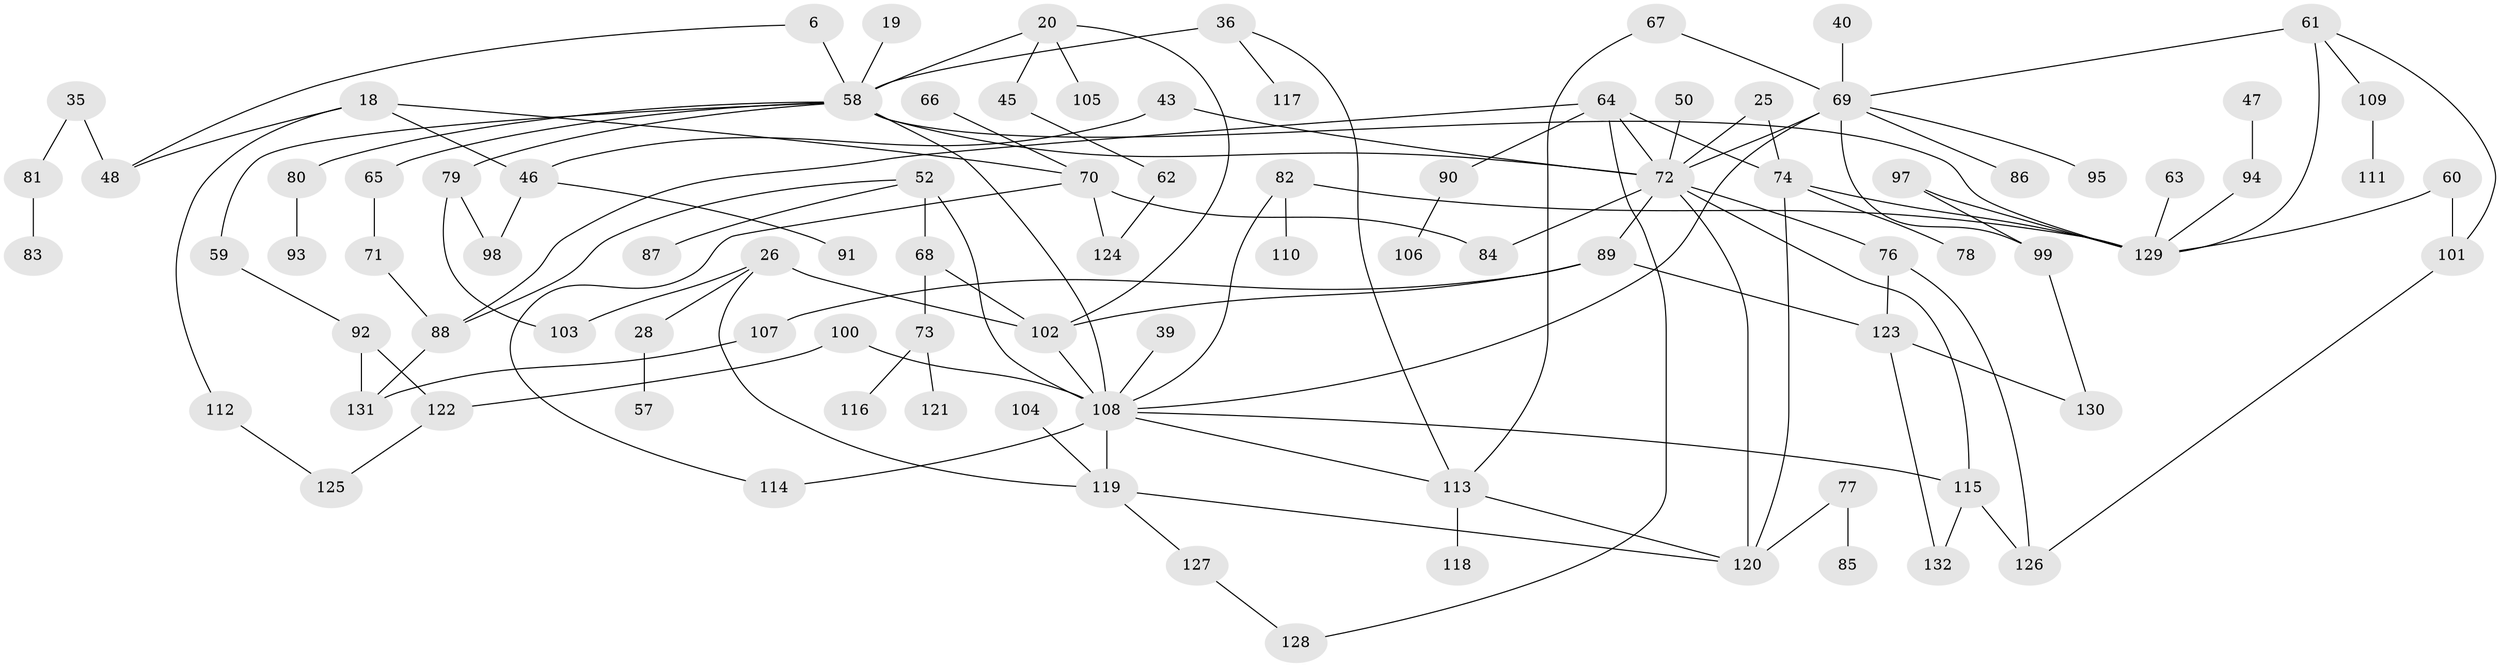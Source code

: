 // original degree distribution, {5: 0.07575757575757576, 10: 0.007575757575757576, 7: 0.015151515151515152, 8: 0.007575757575757576, 4: 0.13636363636363635, 6: 0.022727272727272728, 3: 0.19696969696969696, 1: 0.24242424242424243, 2: 0.29545454545454547}
// Generated by graph-tools (version 1.1) at 2025/45/03/04/25 21:45:52]
// undirected, 92 vertices, 126 edges
graph export_dot {
graph [start="1"]
  node [color=gray90,style=filled];
  6;
  18;
  19;
  20;
  25;
  26;
  28;
  35;
  36 [super="+34"];
  39;
  40;
  43;
  45;
  46;
  47;
  48 [super="+13"];
  50;
  52 [super="+41"];
  57;
  58 [super="+9"];
  59;
  60;
  61 [super="+37+55"];
  62;
  63;
  64 [super="+22+38"];
  65;
  66;
  67;
  68;
  69 [super="+7"];
  70 [super="+44"];
  71;
  72 [super="+4+17"];
  73;
  74 [super="+42"];
  76;
  77;
  78;
  79;
  80;
  81;
  82;
  83;
  84 [super="+23"];
  85;
  86;
  87;
  88;
  89 [super="+51+49+54"];
  90;
  91;
  92;
  93;
  94 [super="+27"];
  95;
  97 [super="+75"];
  98;
  99;
  100;
  101;
  102 [super="+31"];
  103;
  104;
  105;
  106;
  107;
  108 [super="+29+30+56"];
  109;
  110;
  111;
  112;
  113 [super="+14"];
  114;
  115;
  116;
  117;
  118;
  119 [super="+24"];
  120 [super="+33+53+96"];
  121;
  122;
  123;
  124;
  125;
  126;
  127;
  128;
  129 [super="+10+11"];
  130;
  131;
  132;
  6 -- 48 [weight=2];
  6 -- 58 [weight=3];
  18 -- 46;
  18 -- 112;
  18 -- 48;
  18 -- 70;
  19 -- 58;
  20 -- 45;
  20 -- 105;
  20 -- 58;
  20 -- 102;
  25 -- 74;
  25 -- 72;
  26 -- 28;
  26 -- 102;
  26 -- 103;
  26 -- 119;
  28 -- 57;
  35 -- 81;
  35 -- 48;
  36 -- 58 [weight=2];
  36 -- 117;
  36 -- 113;
  39 -- 108;
  40 -- 69;
  43 -- 46;
  43 -- 72;
  45 -- 62;
  46 -- 91;
  46 -- 98;
  47 -- 94;
  50 -- 72;
  52 -- 88;
  52 -- 68;
  52 -- 87;
  52 -- 108 [weight=2];
  58 -- 79;
  58 -- 65;
  58 -- 80;
  58 -- 59;
  58 -- 72 [weight=2];
  58 -- 129;
  58 -- 108 [weight=3];
  59 -- 92;
  60 -- 101;
  60 -- 129;
  61 -- 109;
  61 -- 129 [weight=2];
  61 -- 101;
  61 -- 69;
  62 -- 124;
  63 -- 129;
  64 -- 88;
  64 -- 128;
  64 -- 72;
  64 -- 74;
  64 -- 90;
  65 -- 71;
  66 -- 70;
  67 -- 69;
  67 -- 113;
  68 -- 73;
  68 -- 102;
  69 -- 86;
  69 -- 99;
  69 -- 95;
  69 -- 72;
  69 -- 108;
  70 -- 84;
  70 -- 114;
  70 -- 124;
  71 -- 88;
  72 -- 76;
  72 -- 115;
  72 -- 84;
  72 -- 120 [weight=2];
  72 -- 89;
  73 -- 116;
  73 -- 121;
  74 -- 78 [weight=2];
  74 -- 129;
  74 -- 120;
  76 -- 123;
  76 -- 126;
  77 -- 85;
  77 -- 120;
  79 -- 103;
  79 -- 98;
  80 -- 93;
  81 -- 83;
  82 -- 110;
  82 -- 129;
  82 -- 108 [weight=2];
  88 -- 131;
  89 -- 123;
  89 -- 102;
  89 -- 107;
  90 -- 106;
  92 -- 122;
  92 -- 131;
  94 -- 129;
  97 -- 129 [weight=2];
  97 -- 99;
  99 -- 130;
  100 -- 122;
  100 -- 108 [weight=2];
  101 -- 126;
  102 -- 108;
  104 -- 119;
  107 -- 131;
  108 -- 113;
  108 -- 115;
  108 -- 114;
  108 -- 119;
  109 -- 111;
  112 -- 125;
  113 -- 118;
  113 -- 120;
  115 -- 126;
  115 -- 132;
  119 -- 127;
  119 -- 120;
  122 -- 125;
  123 -- 130;
  123 -- 132;
  127 -- 128;
}
